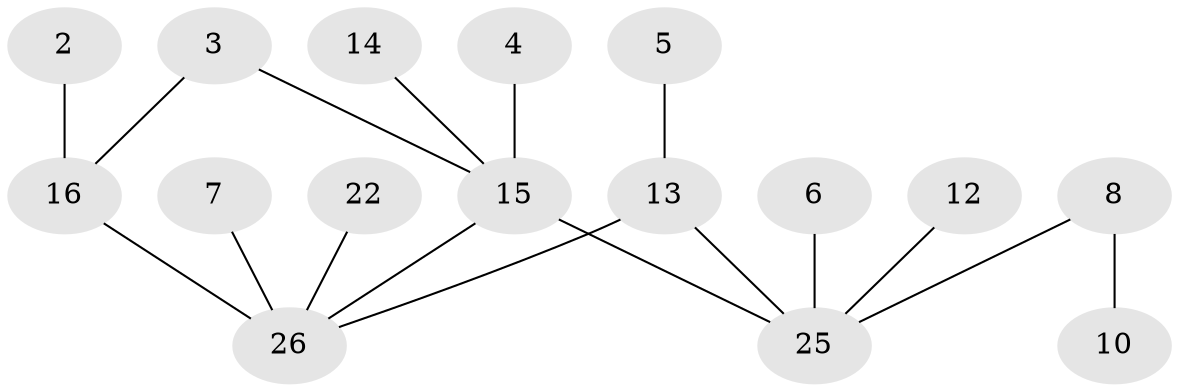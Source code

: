 // original degree distribution, {1: 0.38, 2: 0.22, 4: 0.06, 3: 0.14, 0: 0.16, 5: 0.04}
// Generated by graph-tools (version 1.1) at 2025/49/03/09/25 03:49:09]
// undirected, 16 vertices, 17 edges
graph export_dot {
graph [start="1"]
  node [color=gray90,style=filled];
  2;
  3;
  4;
  5;
  6;
  7;
  8;
  10;
  12;
  13;
  14;
  15;
  16;
  22;
  25;
  26;
  2 -- 16 [weight=1.0];
  3 -- 15 [weight=1.0];
  3 -- 16 [weight=1.0];
  4 -- 15 [weight=1.0];
  5 -- 13 [weight=1.0];
  6 -- 25 [weight=1.0];
  7 -- 26 [weight=1.0];
  8 -- 10 [weight=1.0];
  8 -- 25 [weight=1.0];
  12 -- 25 [weight=1.0];
  13 -- 25 [weight=1.0];
  13 -- 26 [weight=1.0];
  14 -- 15 [weight=1.0];
  15 -- 25 [weight=1.0];
  15 -- 26 [weight=1.0];
  16 -- 26 [weight=2.0];
  22 -- 26 [weight=1.0];
}
